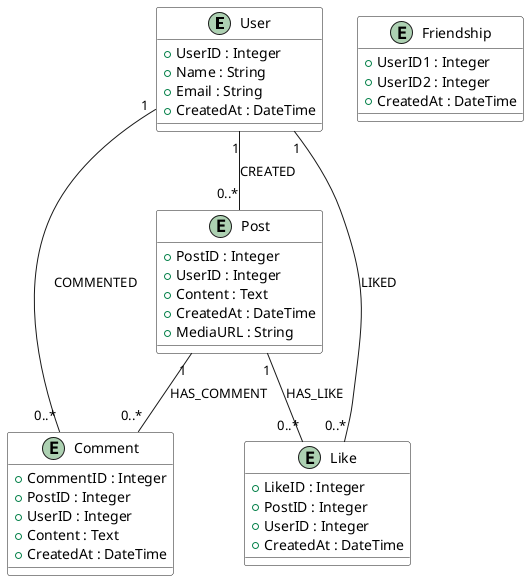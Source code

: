 @startuml SocialMediaDataModel

entity User #ffffff {
    + UserID : Integer
    + Name : String
    + Email : String
    + CreatedAt : DateTime
}

entity Post #ffffff {
    + PostID : Integer
    + UserID : Integer
    + Content : Text
    + CreatedAt : DateTime
    + MediaURL : String
}

entity Comment #ffffff {
    + CommentID : Integer
    + PostID : Integer
    + UserID : Integer
    + Content : Text
    + CreatedAt : DateTime
}

entity Like #ffffff {
    + LikeID : Integer
    + PostID : Integer
    + UserID : Integer
    + CreatedAt : DateTime
}

entity Friendship #ffffff {
    + UserID1 : Integer
    + UserID2 : Integer
    + CreatedAt : DateTime
}

User "1" -- "0..*" Post : "CREATED"
Post "1" -- "0..*" Comment : "HAS_COMMENT"
User "1" -- "0..*" Comment : "COMMENTED"
Post "1" -- "0..*" Like : "HAS_LIKE"
User "1" -- "0..*" Like : "LIKED"

@enduml
